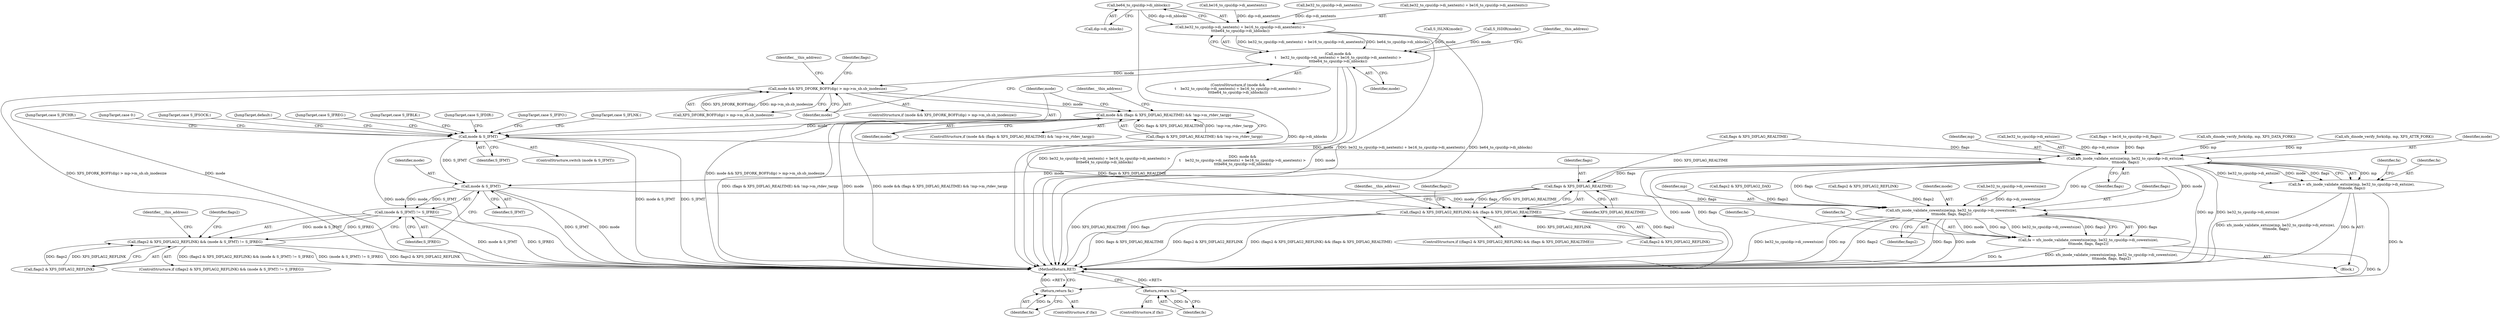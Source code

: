 digraph "0_linux_23fcb3340d033d9f081e21e6c12c2db7eaa541d3@pointer" {
"1000235" [label="(Call,be64_to_cpu(dip->di_nblocks))"];
"1000225" [label="(Call,be32_to_cpu(dip->di_nextents) + be16_to_cpu(dip->di_anextents) >\n\t\t\tbe64_to_cpu(dip->di_nblocks))"];
"1000223" [label="(Call,mode &&\n\t    be32_to_cpu(dip->di_nextents) + be16_to_cpu(dip->di_anextents) >\n\t\t\tbe64_to_cpu(dip->di_nblocks))"];
"1000242" [label="(Call,mode && XFS_DFORK_BOFF(dip) > mp->m_sb.sb_inodesize)"];
"1000261" [label="(Call,mode && (flags & XFS_DIFLAG_REALTIME) && !mp->m_rtdev_targp)"];
"1000274" [label="(Call,mode & S_IFMT)"];
"1000345" [label="(Call,xfs_inode_validate_extsize(mp, be32_to_cpu(dip->di_extsize),\n\t\t\tmode, flags))"];
"1000343" [label="(Call,fa = xfs_inode_validate_extsize(mp, be32_to_cpu(dip->di_extsize),\n\t\t\tmode, flags))"];
"1000355" [label="(Return,return fa;)"];
"1000392" [label="(Call,mode & S_IFMT)"];
"1000391" [label="(Call,(mode & S_IFMT) != S_IFREG)"];
"1000387" [label="(Call,(flags2 & XFS_DIFLAG2_REFLINK) && (mode & S_IFMT) != S_IFREG)"];
"1000420" [label="(Call,xfs_inode_validate_cowextsize(mp, be32_to_cpu(dip->di_cowextsize),\n\t\t\tmode, flags, flags2))"];
"1000418" [label="(Call,fa = xfs_inode_validate_cowextsize(mp, be32_to_cpu(dip->di_cowextsize),\n\t\t\tmode, flags, flags2))"];
"1000431" [label="(Return,return fa;)"];
"1000403" [label="(Call,flags & XFS_DIFLAG_REALTIME)"];
"1000399" [label="(Call,(flags2 & XFS_DIFLAG2_REFLINK) && (flags & XFS_DIFLAG_REALTIME))"];
"1000393" [label="(Identifier,mode)"];
"1000397" [label="(Identifier,__this_address)"];
"1000403" [label="(Call,flags & XFS_DIFLAG_REALTIME)"];
"1000213" [label="(Call,S_ISLNK(mode))"];
"1000260" [label="(ControlStructure,if (mode && (flags & XFS_DIFLAG_REALTIME) && !mp->m_rtdev_targp))"];
"1000296" [label="(Call,xfs_dinode_verify_fork(dip, mp, XFS_DATA_FORK))"];
"1000413" [label="(Call,flags2 & XFS_DIFLAG2_DAX)"];
"1000224" [label="(Identifier,mode)"];
"1000263" [label="(Call,(flags & XFS_DIFLAG_REALTIME) && !mp->m_rtdev_targp)"];
"1000307" [label="(JumpTarget,default:)"];
"1000316" [label="(Call,xfs_dinode_verify_fork(dip, mp, XFS_ATTR_FORK))"];
"1000356" [label="(Identifier,fa)"];
"1000410" [label="(Call,flags2 & XFS_DIFLAG2_REFLINK)"];
"1000226" [label="(Call,be32_to_cpu(dip->di_nextents) + be16_to_cpu(dip->di_anextents))"];
"1000244" [label="(Call,XFS_DFORK_BOFF(dip) > mp->m_sb.sb_inodesize)"];
"1000261" [label="(Call,mode && (flags & XFS_DIFLAG_REALTIME) && !mp->m_rtdev_targp)"];
"1000344" [label="(Identifier,fa)"];
"1000291" [label="(JumpTarget,case S_IFREG:)"];
"1000276" [label="(Identifier,S_IFMT)"];
"1000392" [label="(Call,mode & S_IFMT)"];
"1000426" [label="(Identifier,mode)"];
"1000435" [label="(MethodReturn,RET)"];
"1000255" [label="(Identifier,flags)"];
"1000231" [label="(Call,be16_to_cpu(dip->di_anextents))"];
"1000223" [label="(Call,mode &&\n\t    be32_to_cpu(dip->di_nextents) + be16_to_cpu(dip->di_anextents) >\n\t\t\tbe64_to_cpu(dip->di_nblocks))"];
"1000405" [label="(Identifier,XFS_DIFLAG_REALTIME)"];
"1000215" [label="(Call,S_ISDIR(mode))"];
"1000243" [label="(Identifier,mode)"];
"1000355" [label="(Return,return fa;)"];
"1000431" [label="(Return,return fa;)"];
"1000422" [label="(Call,be32_to_cpu(dip->di_cowextsize))"];
"1000386" [label="(ControlStructure,if ((flags2 & XFS_DIFLAG2_REFLINK) && (mode & S_IFMT) != S_IFREG))"];
"1000222" [label="(ControlStructure,if (mode &&\n\t    be32_to_cpu(dip->di_nextents) + be16_to_cpu(dip->di_anextents) >\n\t\t\tbe64_to_cpu(dip->di_nblocks)))"];
"1000280" [label="(JumpTarget,case S_IFBLK:)"];
"1000293" [label="(JumpTarget,case S_IFDIR:)"];
"1000253" [label="(Identifier,__this_address)"];
"1000429" [label="(ControlStructure,if (fa))"];
"1000264" [label="(Call,flags & XFS_DIFLAG_REALTIME)"];
"1000400" [label="(Call,flags2 & XFS_DIFLAG2_REFLINK)"];
"1000388" [label="(Call,flags2 & XFS_DIFLAG2_REFLINK)"];
"1000428" [label="(Identifier,flags2)"];
"1000227" [label="(Call,be32_to_cpu(dip->di_nextents))"];
"1000387" [label="(Call,(flags2 & XFS_DIFLAG2_REFLINK) && (mode & S_IFMT) != S_IFREG)"];
"1000432" [label="(Identifier,fa)"];
"1000236" [label="(Call,dip->di_nblocks)"];
"1000353" [label="(ControlStructure,if (fa))"];
"1000411" [label="(Identifier,flags2)"];
"1000399" [label="(Call,(flags2 & XFS_DIFLAG2_REFLINK) && (flags & XFS_DIFLAG_REALTIME))"];
"1000278" [label="(JumpTarget,case S_IFIFO:)"];
"1000352" [label="(Identifier,flags)"];
"1000427" [label="(Identifier,flags)"];
"1000118" [label="(Block,)"];
"1000351" [label="(Identifier,mode)"];
"1000242" [label="(Call,mode && XFS_DFORK_BOFF(dip) > mp->m_sb.sb_inodesize)"];
"1000235" [label="(Call,be64_to_cpu(dip->di_nblocks))"];
"1000407" [label="(Identifier,__this_address)"];
"1000395" [label="(Identifier,S_IFREG)"];
"1000292" [label="(JumpTarget,case S_IFLNK:)"];
"1000345" [label="(Call,xfs_inode_validate_extsize(mp, be32_to_cpu(dip->di_extsize),\n\t\t\tmode, flags))"];
"1000401" [label="(Identifier,flags2)"];
"1000343" [label="(Call,fa = xfs_inode_validate_extsize(mp, be32_to_cpu(dip->di_extsize),\n\t\t\tmode, flags))"];
"1000262" [label="(Identifier,mode)"];
"1000420" [label="(Call,xfs_inode_validate_cowextsize(mp, be32_to_cpu(dip->di_cowextsize),\n\t\t\tmode, flags, flags2))"];
"1000418" [label="(Call,fa = xfs_inode_validate_cowextsize(mp, be32_to_cpu(dip->di_cowextsize),\n\t\t\tmode, flags, flags2))"];
"1000430" [label="(Identifier,fa)"];
"1000354" [label="(Identifier,fa)"];
"1000273" [label="(ControlStructure,switch (mode & S_IFMT))"];
"1000404" [label="(Identifier,flags)"];
"1000279" [label="(JumpTarget,case S_IFCHR:)"];
"1000394" [label="(Identifier,S_IFMT)"];
"1000240" [label="(Identifier,__this_address)"];
"1000305" [label="(JumpTarget,case 0:)"];
"1000419" [label="(Identifier,fa)"];
"1000275" [label="(Identifier,mode)"];
"1000346" [label="(Identifier,mp)"];
"1000347" [label="(Call,be32_to_cpu(dip->di_extsize))"];
"1000272" [label="(Identifier,__this_address)"];
"1000421" [label="(Identifier,mp)"];
"1000254" [label="(Call,flags = be16_to_cpu(dip->di_flags))"];
"1000398" [label="(ControlStructure,if ((flags2 & XFS_DIFLAG2_REFLINK) && (flags & XFS_DIFLAG_REALTIME)))"];
"1000225" [label="(Call,be32_to_cpu(dip->di_nextents) + be16_to_cpu(dip->di_anextents) >\n\t\t\tbe64_to_cpu(dip->di_nblocks))"];
"1000241" [label="(ControlStructure,if (mode && XFS_DFORK_BOFF(dip) > mp->m_sb.sb_inodesize))"];
"1000281" [label="(JumpTarget,case S_IFSOCK:)"];
"1000391" [label="(Call,(mode & S_IFMT) != S_IFREG)"];
"1000274" [label="(Call,mode & S_IFMT)"];
"1000235" -> "1000225"  [label="AST: "];
"1000235" -> "1000236"  [label="CFG: "];
"1000236" -> "1000235"  [label="AST: "];
"1000225" -> "1000235"  [label="CFG: "];
"1000235" -> "1000435"  [label="DDG: dip->di_nblocks"];
"1000235" -> "1000225"  [label="DDG: dip->di_nblocks"];
"1000225" -> "1000223"  [label="AST: "];
"1000226" -> "1000225"  [label="AST: "];
"1000223" -> "1000225"  [label="CFG: "];
"1000225" -> "1000435"  [label="DDG: be64_to_cpu(dip->di_nblocks)"];
"1000225" -> "1000435"  [label="DDG: be32_to_cpu(dip->di_nextents) + be16_to_cpu(dip->di_anextents)"];
"1000225" -> "1000223"  [label="DDG: be32_to_cpu(dip->di_nextents) + be16_to_cpu(dip->di_anextents)"];
"1000225" -> "1000223"  [label="DDG: be64_to_cpu(dip->di_nblocks)"];
"1000227" -> "1000225"  [label="DDG: dip->di_nextents"];
"1000231" -> "1000225"  [label="DDG: dip->di_anextents"];
"1000223" -> "1000222"  [label="AST: "];
"1000223" -> "1000224"  [label="CFG: "];
"1000224" -> "1000223"  [label="AST: "];
"1000240" -> "1000223"  [label="CFG: "];
"1000243" -> "1000223"  [label="CFG: "];
"1000223" -> "1000435"  [label="DDG: be32_to_cpu(dip->di_nextents) + be16_to_cpu(dip->di_anextents) >\n\t\t\tbe64_to_cpu(dip->di_nblocks)"];
"1000223" -> "1000435"  [label="DDG: mode &&\n\t    be32_to_cpu(dip->di_nextents) + be16_to_cpu(dip->di_anextents) >\n\t\t\tbe64_to_cpu(dip->di_nblocks)"];
"1000223" -> "1000435"  [label="DDG: mode"];
"1000215" -> "1000223"  [label="DDG: mode"];
"1000213" -> "1000223"  [label="DDG: mode"];
"1000223" -> "1000242"  [label="DDG: mode"];
"1000242" -> "1000241"  [label="AST: "];
"1000242" -> "1000243"  [label="CFG: "];
"1000242" -> "1000244"  [label="CFG: "];
"1000243" -> "1000242"  [label="AST: "];
"1000244" -> "1000242"  [label="AST: "];
"1000253" -> "1000242"  [label="CFG: "];
"1000255" -> "1000242"  [label="CFG: "];
"1000242" -> "1000435"  [label="DDG: mode && XFS_DFORK_BOFF(dip) > mp->m_sb.sb_inodesize"];
"1000242" -> "1000435"  [label="DDG: XFS_DFORK_BOFF(dip) > mp->m_sb.sb_inodesize"];
"1000242" -> "1000435"  [label="DDG: mode"];
"1000244" -> "1000242"  [label="DDG: XFS_DFORK_BOFF(dip)"];
"1000244" -> "1000242"  [label="DDG: mp->m_sb.sb_inodesize"];
"1000242" -> "1000261"  [label="DDG: mode"];
"1000261" -> "1000260"  [label="AST: "];
"1000261" -> "1000262"  [label="CFG: "];
"1000261" -> "1000263"  [label="CFG: "];
"1000262" -> "1000261"  [label="AST: "];
"1000263" -> "1000261"  [label="AST: "];
"1000272" -> "1000261"  [label="CFG: "];
"1000275" -> "1000261"  [label="CFG: "];
"1000261" -> "1000435"  [label="DDG: (flags & XFS_DIFLAG_REALTIME) && !mp->m_rtdev_targp"];
"1000261" -> "1000435"  [label="DDG: mode"];
"1000261" -> "1000435"  [label="DDG: mode && (flags & XFS_DIFLAG_REALTIME) && !mp->m_rtdev_targp"];
"1000263" -> "1000261"  [label="DDG: flags & XFS_DIFLAG_REALTIME"];
"1000263" -> "1000261"  [label="DDG: !mp->m_rtdev_targp"];
"1000261" -> "1000274"  [label="DDG: mode"];
"1000274" -> "1000273"  [label="AST: "];
"1000274" -> "1000276"  [label="CFG: "];
"1000275" -> "1000274"  [label="AST: "];
"1000276" -> "1000274"  [label="AST: "];
"1000278" -> "1000274"  [label="CFG: "];
"1000279" -> "1000274"  [label="CFG: "];
"1000280" -> "1000274"  [label="CFG: "];
"1000281" -> "1000274"  [label="CFG: "];
"1000291" -> "1000274"  [label="CFG: "];
"1000292" -> "1000274"  [label="CFG: "];
"1000293" -> "1000274"  [label="CFG: "];
"1000305" -> "1000274"  [label="CFG: "];
"1000307" -> "1000274"  [label="CFG: "];
"1000274" -> "1000435"  [label="DDG: mode"];
"1000274" -> "1000435"  [label="DDG: mode & S_IFMT"];
"1000274" -> "1000435"  [label="DDG: S_IFMT"];
"1000274" -> "1000345"  [label="DDG: mode"];
"1000274" -> "1000392"  [label="DDG: S_IFMT"];
"1000345" -> "1000343"  [label="AST: "];
"1000345" -> "1000352"  [label="CFG: "];
"1000346" -> "1000345"  [label="AST: "];
"1000347" -> "1000345"  [label="AST: "];
"1000351" -> "1000345"  [label="AST: "];
"1000352" -> "1000345"  [label="AST: "];
"1000343" -> "1000345"  [label="CFG: "];
"1000345" -> "1000435"  [label="DDG: mode"];
"1000345" -> "1000435"  [label="DDG: be32_to_cpu(dip->di_extsize)"];
"1000345" -> "1000435"  [label="DDG: flags"];
"1000345" -> "1000435"  [label="DDG: mp"];
"1000345" -> "1000343"  [label="DDG: mp"];
"1000345" -> "1000343"  [label="DDG: be32_to_cpu(dip->di_extsize)"];
"1000345" -> "1000343"  [label="DDG: mode"];
"1000345" -> "1000343"  [label="DDG: flags"];
"1000296" -> "1000345"  [label="DDG: mp"];
"1000316" -> "1000345"  [label="DDG: mp"];
"1000347" -> "1000345"  [label="DDG: dip->di_extsize"];
"1000254" -> "1000345"  [label="DDG: flags"];
"1000264" -> "1000345"  [label="DDG: flags"];
"1000345" -> "1000392"  [label="DDG: mode"];
"1000345" -> "1000403"  [label="DDG: flags"];
"1000345" -> "1000420"  [label="DDG: mp"];
"1000345" -> "1000420"  [label="DDG: mode"];
"1000345" -> "1000420"  [label="DDG: flags"];
"1000343" -> "1000118"  [label="AST: "];
"1000344" -> "1000343"  [label="AST: "];
"1000354" -> "1000343"  [label="CFG: "];
"1000343" -> "1000435"  [label="DDG: fa"];
"1000343" -> "1000435"  [label="DDG: xfs_inode_validate_extsize(mp, be32_to_cpu(dip->di_extsize),\n\t\t\tmode, flags)"];
"1000343" -> "1000355"  [label="DDG: fa"];
"1000355" -> "1000353"  [label="AST: "];
"1000355" -> "1000356"  [label="CFG: "];
"1000356" -> "1000355"  [label="AST: "];
"1000435" -> "1000355"  [label="CFG: "];
"1000355" -> "1000435"  [label="DDG: <RET>"];
"1000356" -> "1000355"  [label="DDG: fa"];
"1000392" -> "1000391"  [label="AST: "];
"1000392" -> "1000394"  [label="CFG: "];
"1000393" -> "1000392"  [label="AST: "];
"1000394" -> "1000392"  [label="AST: "];
"1000395" -> "1000392"  [label="CFG: "];
"1000392" -> "1000435"  [label="DDG: S_IFMT"];
"1000392" -> "1000435"  [label="DDG: mode"];
"1000392" -> "1000391"  [label="DDG: mode"];
"1000392" -> "1000391"  [label="DDG: S_IFMT"];
"1000392" -> "1000420"  [label="DDG: mode"];
"1000391" -> "1000387"  [label="AST: "];
"1000391" -> "1000395"  [label="CFG: "];
"1000395" -> "1000391"  [label="AST: "];
"1000387" -> "1000391"  [label="CFG: "];
"1000391" -> "1000435"  [label="DDG: mode & S_IFMT"];
"1000391" -> "1000435"  [label="DDG: S_IFREG"];
"1000391" -> "1000387"  [label="DDG: mode & S_IFMT"];
"1000391" -> "1000387"  [label="DDG: S_IFREG"];
"1000387" -> "1000386"  [label="AST: "];
"1000387" -> "1000388"  [label="CFG: "];
"1000388" -> "1000387"  [label="AST: "];
"1000397" -> "1000387"  [label="CFG: "];
"1000401" -> "1000387"  [label="CFG: "];
"1000387" -> "1000435"  [label="DDG: flags2 & XFS_DIFLAG2_REFLINK"];
"1000387" -> "1000435"  [label="DDG: (flags2 & XFS_DIFLAG2_REFLINK) && (mode & S_IFMT) != S_IFREG"];
"1000387" -> "1000435"  [label="DDG: (mode & S_IFMT) != S_IFREG"];
"1000388" -> "1000387"  [label="DDG: flags2"];
"1000388" -> "1000387"  [label="DDG: XFS_DIFLAG2_REFLINK"];
"1000420" -> "1000418"  [label="AST: "];
"1000420" -> "1000428"  [label="CFG: "];
"1000421" -> "1000420"  [label="AST: "];
"1000422" -> "1000420"  [label="AST: "];
"1000426" -> "1000420"  [label="AST: "];
"1000427" -> "1000420"  [label="AST: "];
"1000428" -> "1000420"  [label="AST: "];
"1000418" -> "1000420"  [label="CFG: "];
"1000420" -> "1000435"  [label="DDG: flags2"];
"1000420" -> "1000435"  [label="DDG: flags"];
"1000420" -> "1000435"  [label="DDG: mode"];
"1000420" -> "1000435"  [label="DDG: be32_to_cpu(dip->di_cowextsize)"];
"1000420" -> "1000435"  [label="DDG: mp"];
"1000420" -> "1000418"  [label="DDG: flags"];
"1000420" -> "1000418"  [label="DDG: mode"];
"1000420" -> "1000418"  [label="DDG: mp"];
"1000420" -> "1000418"  [label="DDG: be32_to_cpu(dip->di_cowextsize)"];
"1000420" -> "1000418"  [label="DDG: flags2"];
"1000422" -> "1000420"  [label="DDG: dip->di_cowextsize"];
"1000403" -> "1000420"  [label="DDG: flags"];
"1000410" -> "1000420"  [label="DDG: flags2"];
"1000413" -> "1000420"  [label="DDG: flags2"];
"1000418" -> "1000118"  [label="AST: "];
"1000419" -> "1000418"  [label="AST: "];
"1000430" -> "1000418"  [label="CFG: "];
"1000418" -> "1000435"  [label="DDG: xfs_inode_validate_cowextsize(mp, be32_to_cpu(dip->di_cowextsize),\n\t\t\tmode, flags, flags2)"];
"1000418" -> "1000435"  [label="DDG: fa"];
"1000418" -> "1000431"  [label="DDG: fa"];
"1000431" -> "1000429"  [label="AST: "];
"1000431" -> "1000432"  [label="CFG: "];
"1000432" -> "1000431"  [label="AST: "];
"1000435" -> "1000431"  [label="CFG: "];
"1000431" -> "1000435"  [label="DDG: <RET>"];
"1000432" -> "1000431"  [label="DDG: fa"];
"1000403" -> "1000399"  [label="AST: "];
"1000403" -> "1000405"  [label="CFG: "];
"1000404" -> "1000403"  [label="AST: "];
"1000405" -> "1000403"  [label="AST: "];
"1000399" -> "1000403"  [label="CFG: "];
"1000403" -> "1000435"  [label="DDG: XFS_DIFLAG_REALTIME"];
"1000403" -> "1000435"  [label="DDG: flags"];
"1000403" -> "1000399"  [label="DDG: flags"];
"1000403" -> "1000399"  [label="DDG: XFS_DIFLAG_REALTIME"];
"1000264" -> "1000403"  [label="DDG: XFS_DIFLAG_REALTIME"];
"1000399" -> "1000398"  [label="AST: "];
"1000399" -> "1000400"  [label="CFG: "];
"1000400" -> "1000399"  [label="AST: "];
"1000407" -> "1000399"  [label="CFG: "];
"1000411" -> "1000399"  [label="CFG: "];
"1000399" -> "1000435"  [label="DDG: flags & XFS_DIFLAG_REALTIME"];
"1000399" -> "1000435"  [label="DDG: flags2 & XFS_DIFLAG2_REFLINK"];
"1000399" -> "1000435"  [label="DDG: (flags2 & XFS_DIFLAG2_REFLINK) && (flags & XFS_DIFLAG_REALTIME)"];
"1000400" -> "1000399"  [label="DDG: flags2"];
"1000400" -> "1000399"  [label="DDG: XFS_DIFLAG2_REFLINK"];
"1000263" -> "1000399"  [label="DDG: flags & XFS_DIFLAG_REALTIME"];
}
